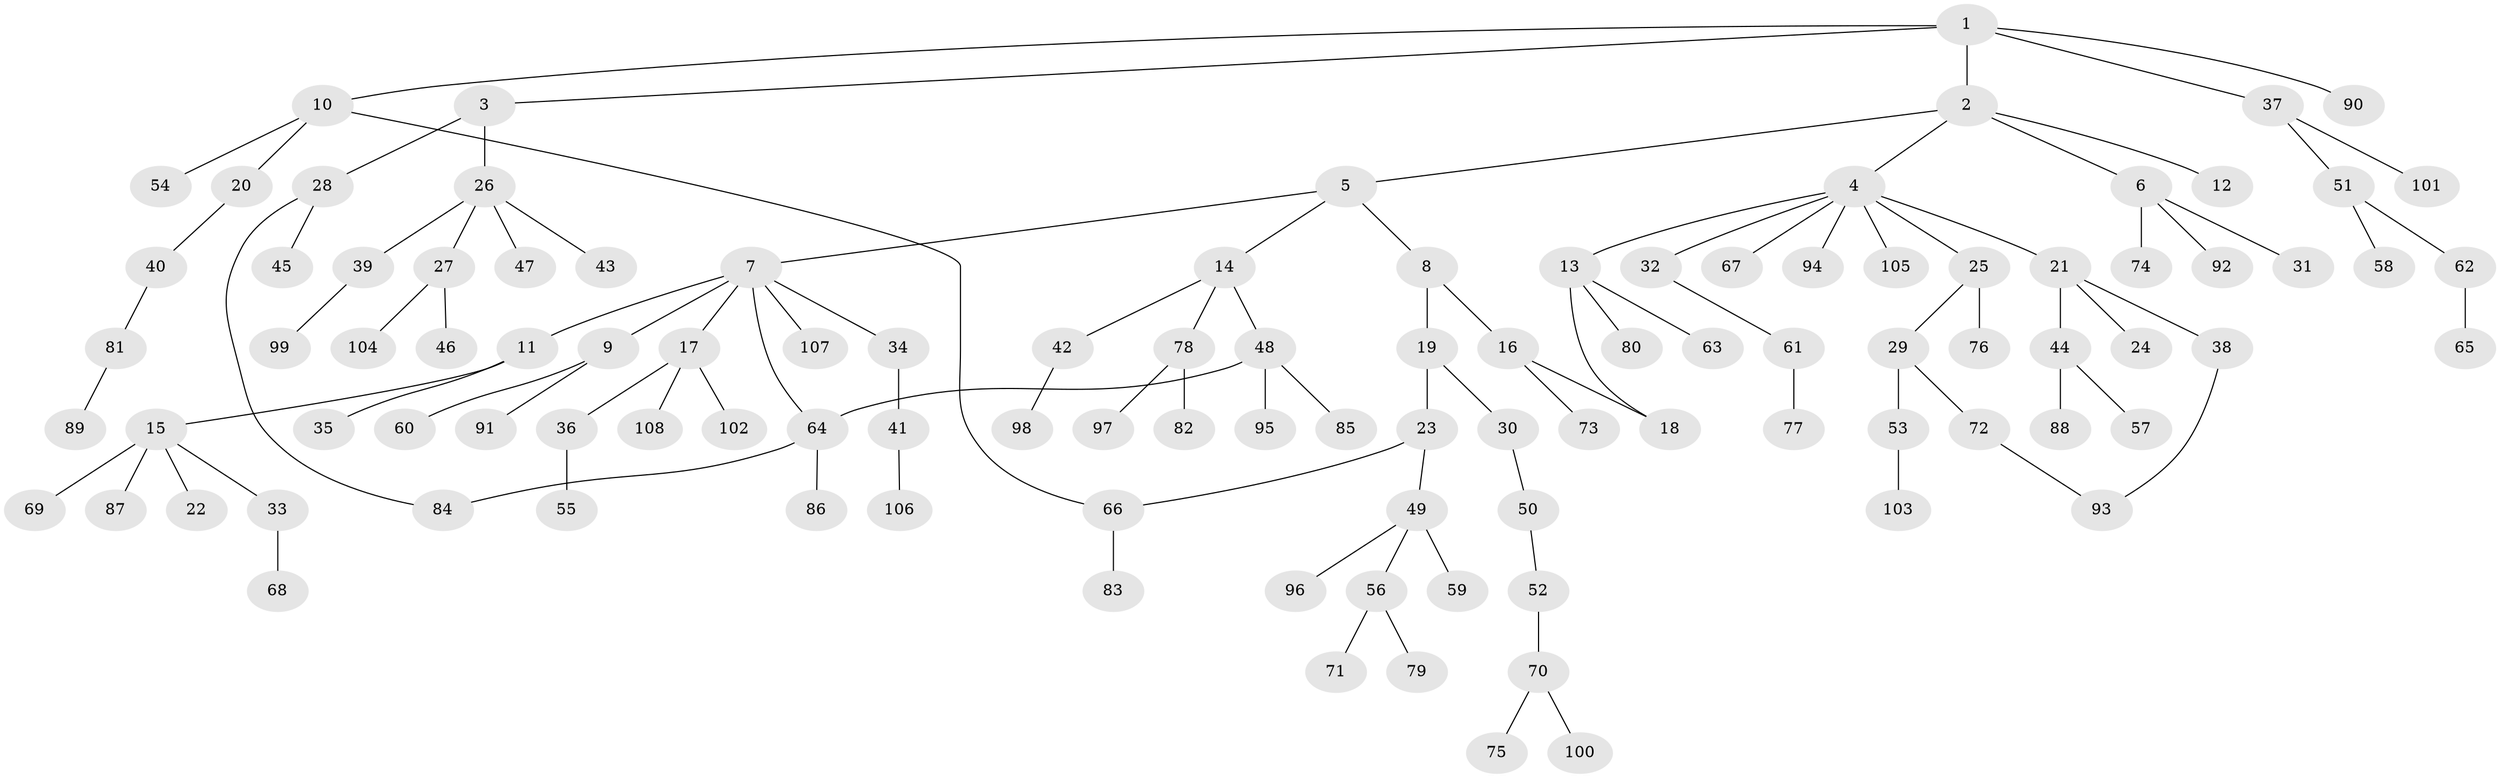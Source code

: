 // Generated by graph-tools (version 1.1) at 2025/01/03/09/25 03:01:02]
// undirected, 108 vertices, 112 edges
graph export_dot {
graph [start="1"]
  node [color=gray90,style=filled];
  1;
  2;
  3;
  4;
  5;
  6;
  7;
  8;
  9;
  10;
  11;
  12;
  13;
  14;
  15;
  16;
  17;
  18;
  19;
  20;
  21;
  22;
  23;
  24;
  25;
  26;
  27;
  28;
  29;
  30;
  31;
  32;
  33;
  34;
  35;
  36;
  37;
  38;
  39;
  40;
  41;
  42;
  43;
  44;
  45;
  46;
  47;
  48;
  49;
  50;
  51;
  52;
  53;
  54;
  55;
  56;
  57;
  58;
  59;
  60;
  61;
  62;
  63;
  64;
  65;
  66;
  67;
  68;
  69;
  70;
  71;
  72;
  73;
  74;
  75;
  76;
  77;
  78;
  79;
  80;
  81;
  82;
  83;
  84;
  85;
  86;
  87;
  88;
  89;
  90;
  91;
  92;
  93;
  94;
  95;
  96;
  97;
  98;
  99;
  100;
  101;
  102;
  103;
  104;
  105;
  106;
  107;
  108;
  1 -- 2;
  1 -- 3;
  1 -- 10;
  1 -- 37;
  1 -- 90;
  2 -- 4;
  2 -- 5;
  2 -- 6;
  2 -- 12;
  3 -- 26;
  3 -- 28;
  4 -- 13;
  4 -- 21;
  4 -- 25;
  4 -- 32;
  4 -- 67;
  4 -- 94;
  4 -- 105;
  5 -- 7;
  5 -- 8;
  5 -- 14;
  6 -- 31;
  6 -- 74;
  6 -- 92;
  7 -- 9;
  7 -- 11;
  7 -- 17;
  7 -- 34;
  7 -- 64;
  7 -- 107;
  8 -- 16;
  8 -- 19;
  9 -- 60;
  9 -- 91;
  10 -- 20;
  10 -- 54;
  10 -- 66;
  11 -- 15;
  11 -- 35;
  13 -- 63;
  13 -- 80;
  13 -- 18;
  14 -- 42;
  14 -- 48;
  14 -- 78;
  15 -- 22;
  15 -- 33;
  15 -- 69;
  15 -- 87;
  16 -- 18;
  16 -- 73;
  17 -- 36;
  17 -- 102;
  17 -- 108;
  19 -- 23;
  19 -- 30;
  20 -- 40;
  21 -- 24;
  21 -- 38;
  21 -- 44;
  23 -- 49;
  23 -- 66;
  25 -- 29;
  25 -- 76;
  26 -- 27;
  26 -- 39;
  26 -- 43;
  26 -- 47;
  27 -- 46;
  27 -- 104;
  28 -- 45;
  28 -- 84;
  29 -- 53;
  29 -- 72;
  30 -- 50;
  32 -- 61;
  33 -- 68;
  34 -- 41;
  36 -- 55;
  37 -- 51;
  37 -- 101;
  38 -- 93;
  39 -- 99;
  40 -- 81;
  41 -- 106;
  42 -- 98;
  44 -- 57;
  44 -- 88;
  48 -- 85;
  48 -- 95;
  48 -- 64;
  49 -- 56;
  49 -- 59;
  49 -- 96;
  50 -- 52;
  51 -- 58;
  51 -- 62;
  52 -- 70;
  53 -- 103;
  56 -- 71;
  56 -- 79;
  61 -- 77;
  62 -- 65;
  64 -- 86;
  64 -- 84;
  66 -- 83;
  70 -- 75;
  70 -- 100;
  72 -- 93;
  78 -- 82;
  78 -- 97;
  81 -- 89;
}
